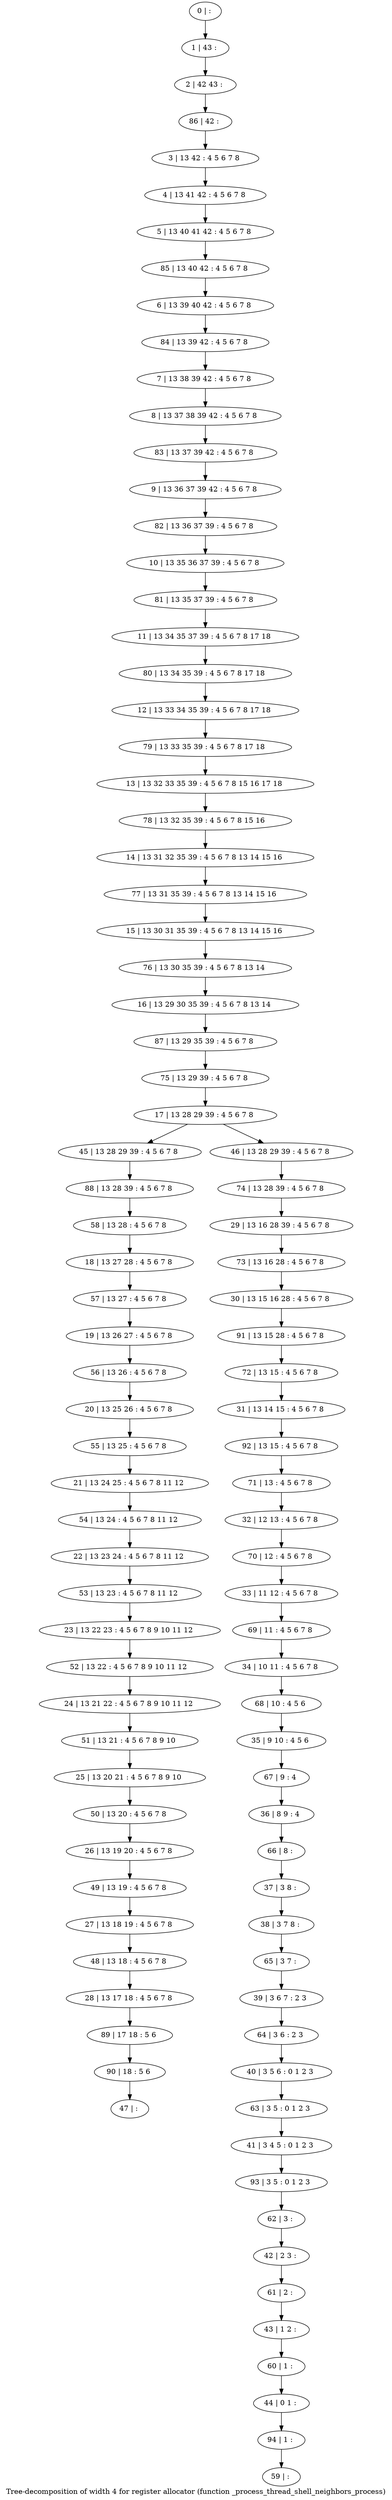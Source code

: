 digraph G {
graph [label="Tree-decomposition of width 4 for register allocator (function _process_thread_shell_neighbors_process)"]
0[label="0 | : "];
1[label="1 | 43 : "];
2[label="2 | 42 43 : "];
3[label="3 | 13 42 : 4 5 6 7 8 "];
4[label="4 | 13 41 42 : 4 5 6 7 8 "];
5[label="5 | 13 40 41 42 : 4 5 6 7 8 "];
6[label="6 | 13 39 40 42 : 4 5 6 7 8 "];
7[label="7 | 13 38 39 42 : 4 5 6 7 8 "];
8[label="8 | 13 37 38 39 42 : 4 5 6 7 8 "];
9[label="9 | 13 36 37 39 42 : 4 5 6 7 8 "];
10[label="10 | 13 35 36 37 39 : 4 5 6 7 8 "];
11[label="11 | 13 34 35 37 39 : 4 5 6 7 8 17 18 "];
12[label="12 | 13 33 34 35 39 : 4 5 6 7 8 17 18 "];
13[label="13 | 13 32 33 35 39 : 4 5 6 7 8 15 16 17 18 "];
14[label="14 | 13 31 32 35 39 : 4 5 6 7 8 13 14 15 16 "];
15[label="15 | 13 30 31 35 39 : 4 5 6 7 8 13 14 15 16 "];
16[label="16 | 13 29 30 35 39 : 4 5 6 7 8 13 14 "];
17[label="17 | 13 28 29 39 : 4 5 6 7 8 "];
18[label="18 | 13 27 28 : 4 5 6 7 8 "];
19[label="19 | 13 26 27 : 4 5 6 7 8 "];
20[label="20 | 13 25 26 : 4 5 6 7 8 "];
21[label="21 | 13 24 25 : 4 5 6 7 8 11 12 "];
22[label="22 | 13 23 24 : 4 5 6 7 8 11 12 "];
23[label="23 | 13 22 23 : 4 5 6 7 8 9 10 11 12 "];
24[label="24 | 13 21 22 : 4 5 6 7 8 9 10 11 12 "];
25[label="25 | 13 20 21 : 4 5 6 7 8 9 10 "];
26[label="26 | 13 19 20 : 4 5 6 7 8 "];
27[label="27 | 13 18 19 : 4 5 6 7 8 "];
28[label="28 | 13 17 18 : 4 5 6 7 8 "];
29[label="29 | 13 16 28 39 : 4 5 6 7 8 "];
30[label="30 | 13 15 16 28 : 4 5 6 7 8 "];
31[label="31 | 13 14 15 : 4 5 6 7 8 "];
32[label="32 | 12 13 : 4 5 6 7 8 "];
33[label="33 | 11 12 : 4 5 6 7 8 "];
34[label="34 | 10 11 : 4 5 6 7 8 "];
35[label="35 | 9 10 : 4 5 6 "];
36[label="36 | 8 9 : 4 "];
37[label="37 | 3 8 : "];
38[label="38 | 3 7 8 : "];
39[label="39 | 3 6 7 : 2 3 "];
40[label="40 | 3 5 6 : 0 1 2 3 "];
41[label="41 | 3 4 5 : 0 1 2 3 "];
42[label="42 | 2 3 : "];
43[label="43 | 1 2 : "];
44[label="44 | 0 1 : "];
45[label="45 | 13 28 29 39 : 4 5 6 7 8 "];
46[label="46 | 13 28 29 39 : 4 5 6 7 8 "];
47[label="47 | : "];
48[label="48 | 13 18 : 4 5 6 7 8 "];
49[label="49 | 13 19 : 4 5 6 7 8 "];
50[label="50 | 13 20 : 4 5 6 7 8 "];
51[label="51 | 13 21 : 4 5 6 7 8 9 10 "];
52[label="52 | 13 22 : 4 5 6 7 8 9 10 11 12 "];
53[label="53 | 13 23 : 4 5 6 7 8 11 12 "];
54[label="54 | 13 24 : 4 5 6 7 8 11 12 "];
55[label="55 | 13 25 : 4 5 6 7 8 "];
56[label="56 | 13 26 : 4 5 6 7 8 "];
57[label="57 | 13 27 : 4 5 6 7 8 "];
58[label="58 | 13 28 : 4 5 6 7 8 "];
59[label="59 | : "];
60[label="60 | 1 : "];
61[label="61 | 2 : "];
62[label="62 | 3 : "];
63[label="63 | 3 5 : 0 1 2 3 "];
64[label="64 | 3 6 : 2 3 "];
65[label="65 | 3 7 : "];
66[label="66 | 8 : "];
67[label="67 | 9 : 4 "];
68[label="68 | 10 : 4 5 6 "];
69[label="69 | 11 : 4 5 6 7 8 "];
70[label="70 | 12 : 4 5 6 7 8 "];
71[label="71 | 13 : 4 5 6 7 8 "];
72[label="72 | 13 15 : 4 5 6 7 8 "];
73[label="73 | 13 16 28 : 4 5 6 7 8 "];
74[label="74 | 13 28 39 : 4 5 6 7 8 "];
75[label="75 | 13 29 39 : 4 5 6 7 8 "];
76[label="76 | 13 30 35 39 : 4 5 6 7 8 13 14 "];
77[label="77 | 13 31 35 39 : 4 5 6 7 8 13 14 15 16 "];
78[label="78 | 13 32 35 39 : 4 5 6 7 8 15 16 "];
79[label="79 | 13 33 35 39 : 4 5 6 7 8 17 18 "];
80[label="80 | 13 34 35 39 : 4 5 6 7 8 17 18 "];
81[label="81 | 13 35 37 39 : 4 5 6 7 8 "];
82[label="82 | 13 36 37 39 : 4 5 6 7 8 "];
83[label="83 | 13 37 39 42 : 4 5 6 7 8 "];
84[label="84 | 13 39 42 : 4 5 6 7 8 "];
85[label="85 | 13 40 42 : 4 5 6 7 8 "];
86[label="86 | 42 : "];
87[label="87 | 13 29 35 39 : 4 5 6 7 8 "];
88[label="88 | 13 28 39 : 4 5 6 7 8 "];
89[label="89 | 17 18 : 5 6 "];
90[label="90 | 18 : 5 6 "];
91[label="91 | 13 15 28 : 4 5 6 7 8 "];
92[label="92 | 13 15 : 4 5 6 7 8 "];
93[label="93 | 3 5 : 0 1 2 3 "];
94[label="94 | 1 : "];
0->1 ;
1->2 ;
3->4 ;
4->5 ;
7->8 ;
37->38 ;
17->45 ;
17->46 ;
48->28 ;
27->48 ;
49->27 ;
26->49 ;
50->26 ;
25->50 ;
51->25 ;
24->51 ;
52->24 ;
23->52 ;
53->23 ;
22->53 ;
54->22 ;
21->54 ;
55->21 ;
20->55 ;
56->20 ;
19->56 ;
57->19 ;
18->57 ;
58->18 ;
60->44 ;
43->60 ;
61->43 ;
42->61 ;
62->42 ;
63->41 ;
40->63 ;
64->40 ;
39->64 ;
65->39 ;
38->65 ;
66->37 ;
36->66 ;
67->36 ;
35->67 ;
68->35 ;
34->68 ;
69->34 ;
33->69 ;
70->33 ;
32->70 ;
71->32 ;
72->31 ;
73->30 ;
29->73 ;
74->29 ;
46->74 ;
75->17 ;
76->16 ;
15->76 ;
77->15 ;
14->77 ;
78->14 ;
13->78 ;
79->13 ;
12->79 ;
80->12 ;
11->80 ;
81->11 ;
10->81 ;
82->10 ;
9->82 ;
83->9 ;
8->83 ;
84->7 ;
6->84 ;
85->6 ;
5->85 ;
86->3 ;
2->86 ;
87->75 ;
16->87 ;
88->58 ;
45->88 ;
28->89 ;
90->47 ;
89->90 ;
91->72 ;
30->91 ;
92->71 ;
31->92 ;
93->62 ;
41->93 ;
94->59 ;
44->94 ;
}
